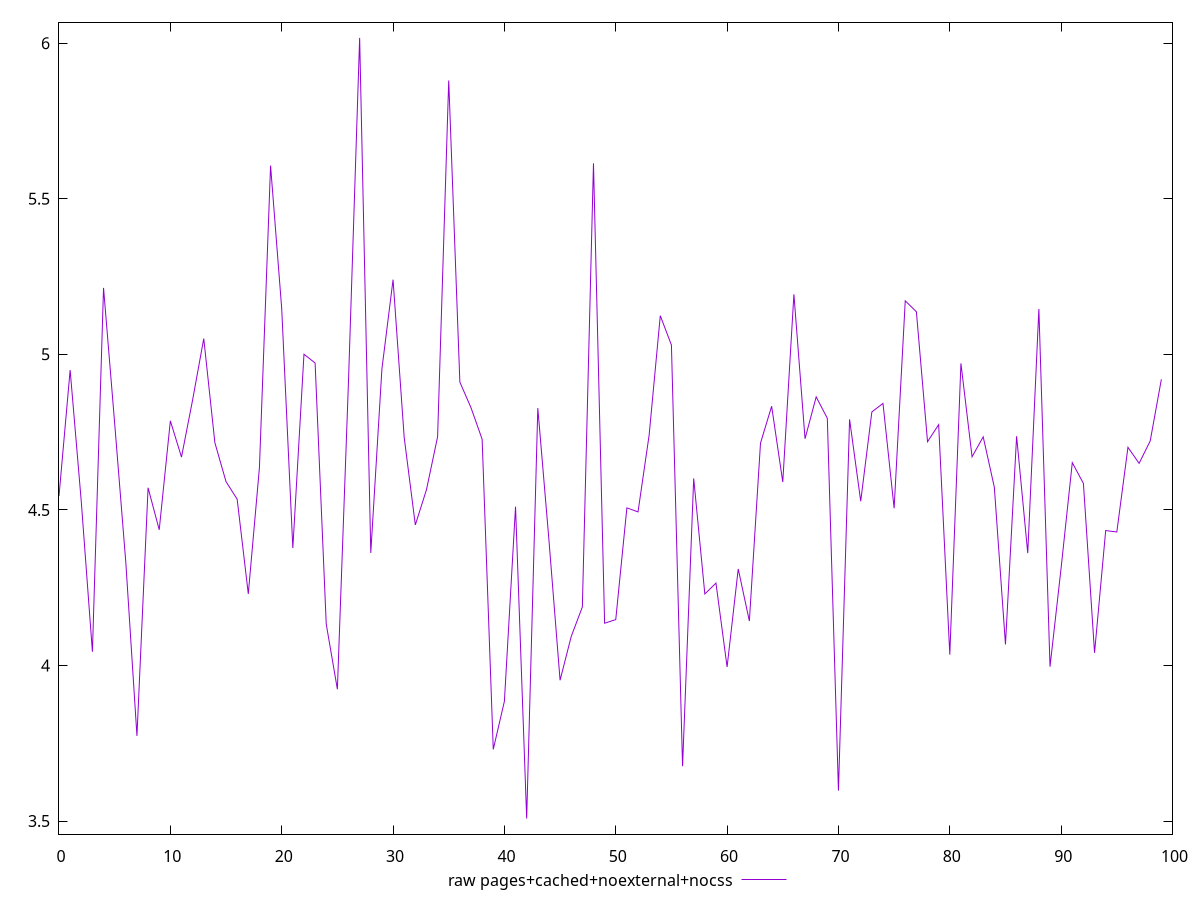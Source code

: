 $_rawPagesCachedNoexternalNocss <<EOF
4.5446
4.9495
4.527
4.044099999999999
5.2136000000000005
4.7778
4.331200000000001
3.7736
4.5712
4.4361
4.786300000000001
4.6698
4.8537
5.050700000000001
4.715800000000001
4.5908
4.5344
4.2302
4.636099999999999
5.6066
5.1472999999999995
4.3774999999999995
5.0004
4.972099999999999
4.1329
3.9236000000000004
4.916
6.0171
4.3617
4.9531
5.24
4.733199999999999
4.4517999999999995
4.564800000000001
4.7349
5.8803
4.9108
4.8285
4.7271
3.7303000000000006
3.885
4.510300000000001
3.5081
4.8273
4.403099999999999
3.9525000000000006
4.0932
4.188
5.614
4.135800000000001
4.147400000000001
4.506600000000001
4.4936
4.740799999999999
5.1243
5.029800000000001
3.6763999999999997
4.6012
4.229900000000001
4.2646999999999995
3.9951999999999996
4.310200000000001
4.1428
4.7147
4.8332
4.5897
5.1930000000000005
4.728800000000001
4.8633
4.794499999999999
3.5979
4.7909999999999995
4.5279
4.8149
4.8423
4.5053
5.172000000000001
5.1368
4.7192
4.774100000000001
4.034800000000001
4.970899999999999
4.6708
4.7349000000000006
4.5728
4.0676
4.7368
4.3610999999999995
5.146
3.9962
4.3144
4.6519
4.5851
4.040699999999999
4.4336
4.429099999999999
4.701200000000001
4.6497
4.7218
4.9198
EOF
set key outside below
set terminal pngcairo
set output "report_00006_2020-11-02T20-21-41.718Z/network-server-latency/pages+cached+noexternal+nocss//raw.png"
set yrange [3.45792:6.06728]
plot $_rawPagesCachedNoexternalNocss title "raw pages+cached+noexternal+nocss" with line ,
